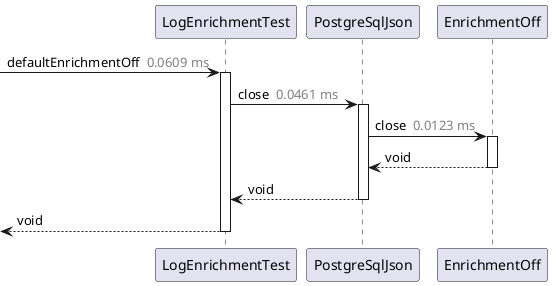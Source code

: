 @startuml

participant LogEnrichmentTest as "LogEnrichmentTest"
participant PostgreSqlJson as "PostgreSqlJson"
participant EnrichmentOff as "EnrichmentOff"
  [->LogEnrichmentTest: defaultEnrichmentOff <color:gray> 0.0609 ms</color>
  activate LogEnrichmentTest
    LogEnrichmentTest->PostgreSqlJson: close <color:gray> 0.0461 ms</color>
    activate PostgreSqlJson
      PostgreSqlJson->EnrichmentOff: close <color:gray> 0.0123 ms</color>
      activate EnrichmentOff
      PostgreSqlJson<--EnrichmentOff: void
      deactivate EnrichmentOff
    LogEnrichmentTest<--PostgreSqlJson: void
    deactivate PostgreSqlJson
  [<--LogEnrichmentTest: void
  deactivate LogEnrichmentTest
@enduml